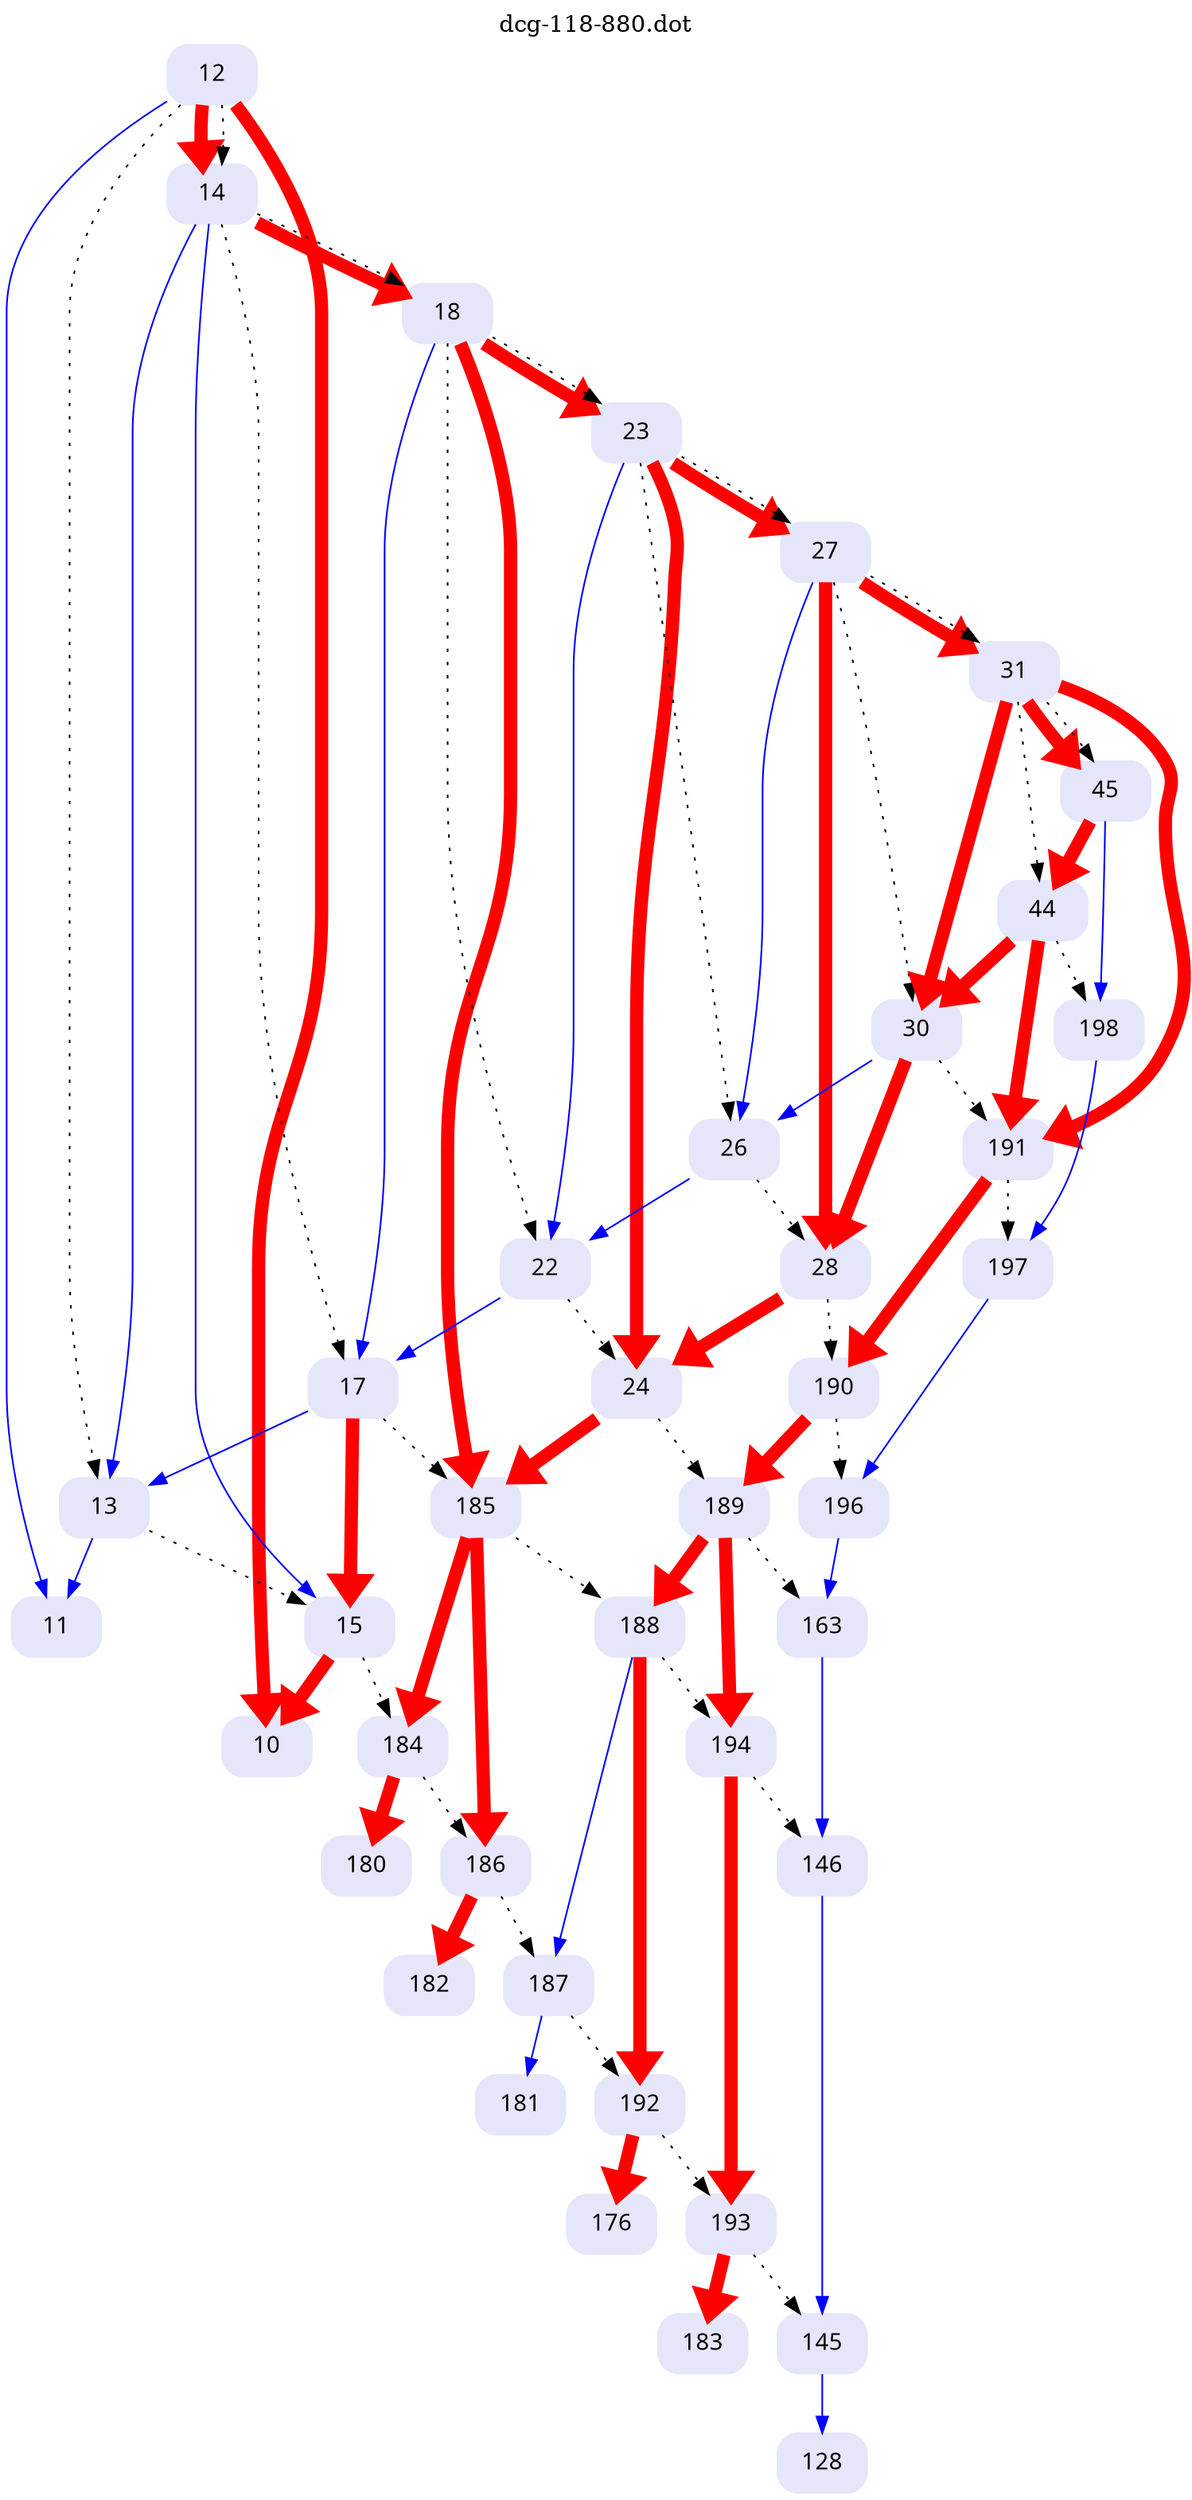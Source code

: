 digraph dcg_118 {
  labelloc="t";
  label="dcg-118-880.dot";
  node [fontname="sans-serif"];
  node [shape=box style="rounded,filled"];
  n12 [label="12" color=lavender];
  n12 -> n11 [color=blue penwidth=1];
  n12 -> n10 [color=red penwidth=8];
  n12 -> n14 [color=red penwidth=8];
  n12 -> n13 [style=dotted,label=""];
  n12 -> n14 [style=dotted,label=""];
  n14 [label="14" color=lavender];
  n14 -> n13 [color=blue penwidth=1];
  n14 -> n15 [color=blue penwidth=1];
  n14 -> n18 [color=red penwidth=8];
  n14 -> n17 [style=dotted,label=""];
  n14 -> n18 [style=dotted,label=""];
  n18 [label="18" color=lavender];
  n18 -> n17 [color=blue penwidth=1];
  n18 -> n185 [color=red penwidth=8];
  n18 -> n23 [color=red penwidth=8];
  n18 -> n22 [style=dotted,label=""];
  n18 -> n23 [style=dotted,label=""];
  n23 [label="23" color=lavender];
  n23 -> n22 [color=blue penwidth=1];
  n23 -> n24 [color=red penwidth=8];
  n23 -> n27 [color=red penwidth=8];
  n23 -> n26 [style=dotted,label=""];
  n23 -> n27 [style=dotted,label=""];
  n27 [label="27" color=lavender];
  n27 -> n26 [color=blue penwidth=1];
  n27 -> n28 [color=red penwidth=8];
  n27 -> n31 [color=red penwidth=8];
  n27 -> n30 [style=dotted,label=""];
  n27 -> n31 [style=dotted,label=""];
  n31 [label="31" color=lavender];
  n31 -> n30 [color=red penwidth=8];
  n31 -> n191 [color=red penwidth=8];
  n31 -> n45 [color=red penwidth=8];
  n31 -> n44 [style=dotted,label=""];
  n31 -> n45 [style=dotted,label=""];
  n45 [label="45" color=lavender];
  n45 -> n44 [color=red penwidth=8];
  n45 -> n198 [color=blue penwidth=1];
  n198 [label="198" color=lavender];
  n198 -> n197 [color=blue penwidth=1];
  n197 [label="197" color=lavender];
  n197 -> n196 [color=blue penwidth=1];
  n196 [label="196" color=lavender];
  n196 -> n163 [color=blue penwidth=1];
  n163 [label="163" color=lavender];
  n163 -> n146 [color=blue penwidth=1];
  n146 [label="146" color=lavender];
  n146 -> n145 [color=blue penwidth=1];
  n145 [label="145" color=lavender];
  n145 -> n128 [color=blue penwidth=1];
  n128 [label="128" color=lavender];
  n44 [label="44" color=lavender];
  n44 -> n30 [color=red penwidth=8];
  n44 -> n191 [color=red penwidth=8];
  n44 -> n198 [style=dotted,label=""];
  n191 [label="191" color=lavender];
  n191 -> n190 [color=red penwidth=8];
  n191 -> n197 [style=dotted,label=""];
  n190 [label="190" color=lavender];
  n190 -> n189 [color=red penwidth=8];
  n190 -> n196 [style=dotted,label=""];
  n189 [label="189" color=lavender];
  n189 -> n188 [color=red penwidth=8];
  n189 -> n194 [color=red penwidth=8];
  n189 -> n163 [style=dotted,label=""];
  n194 [label="194" color=lavender];
  n194 -> n193 [color=red penwidth=8];
  n194 -> n146 [style=dotted,label=""];
  n193 [label="193" color=lavender];
  n193 -> n183 [color=red penwidth=8];
  n193 -> n145 [style=dotted,label=""];
  n183 [label="183" color=lavender];
  n188 [label="188" color=lavender];
  n188 -> n187 [color=blue penwidth=1];
  n188 -> n192 [color=red penwidth=8];
  n188 -> n194 [style=dotted,label=""];
  n192 [label="192" color=lavender];
  n192 -> n176 [color=red penwidth=8];
  n192 -> n193 [style=dotted,label=""];
  n176 [label="176" color=lavender];
  n187 [label="187" color=lavender];
  n187 -> n181 [color=blue penwidth=1];
  n187 -> n192 [style=dotted,label=""];
  n181 [label="181" color=lavender];
  n30 [label="30" color=lavender];
  n30 -> n26 [color=blue penwidth=1];
  n30 -> n28 [color=red penwidth=8];
  n30 -> n191 [style=dotted,label=""];
  n28 [label="28" color=lavender];
  n28 -> n24 [color=red penwidth=8];
  n28 -> n190 [style=dotted,label=""];
  n24 [label="24" color=lavender];
  n24 -> n185 [color=red penwidth=8];
  n24 -> n189 [style=dotted,label=""];
  n185 [label="185" color=lavender];
  n185 -> n184 [color=red penwidth=8];
  n185 -> n186 [color=red penwidth=8];
  n185 -> n188 [style=dotted,label=""];
  n186 [label="186" color=lavender];
  n186 -> n182 [color=red penwidth=8];
  n186 -> n187 [style=dotted,label=""];
  n182 [label="182" color=lavender];
  n184 [label="184" color=lavender];
  n184 -> n180 [color=red penwidth=8];
  n184 -> n186 [style=dotted,label=""];
  n180 [label="180" color=lavender];
  n26 [label="26" color=lavender];
  n26 -> n22 [color=blue penwidth=1];
  n26 -> n28 [style=dotted,label=""];
  n22 [label="22" color=lavender];
  n22 -> n17 [color=blue penwidth=1];
  n22 -> n24 [style=dotted,label=""];
  n17 [label="17" color=lavender];
  n17 -> n13 [color=blue penwidth=1];
  n17 -> n15 [color=red penwidth=8];
  n17 -> n185 [style=dotted,label=""];
  n15 [label="15" color=lavender];
  n15 -> n10 [color=red penwidth=8];
  n15 -> n184 [style=dotted,label=""];
  n10 [label="10" color=lavender];
  n13 [label="13" color=lavender];
  n13 -> n11 [color=blue penwidth=1];
  n13 -> n15 [style=dotted,label=""];
  n11 [label="11" color=lavender];
}
